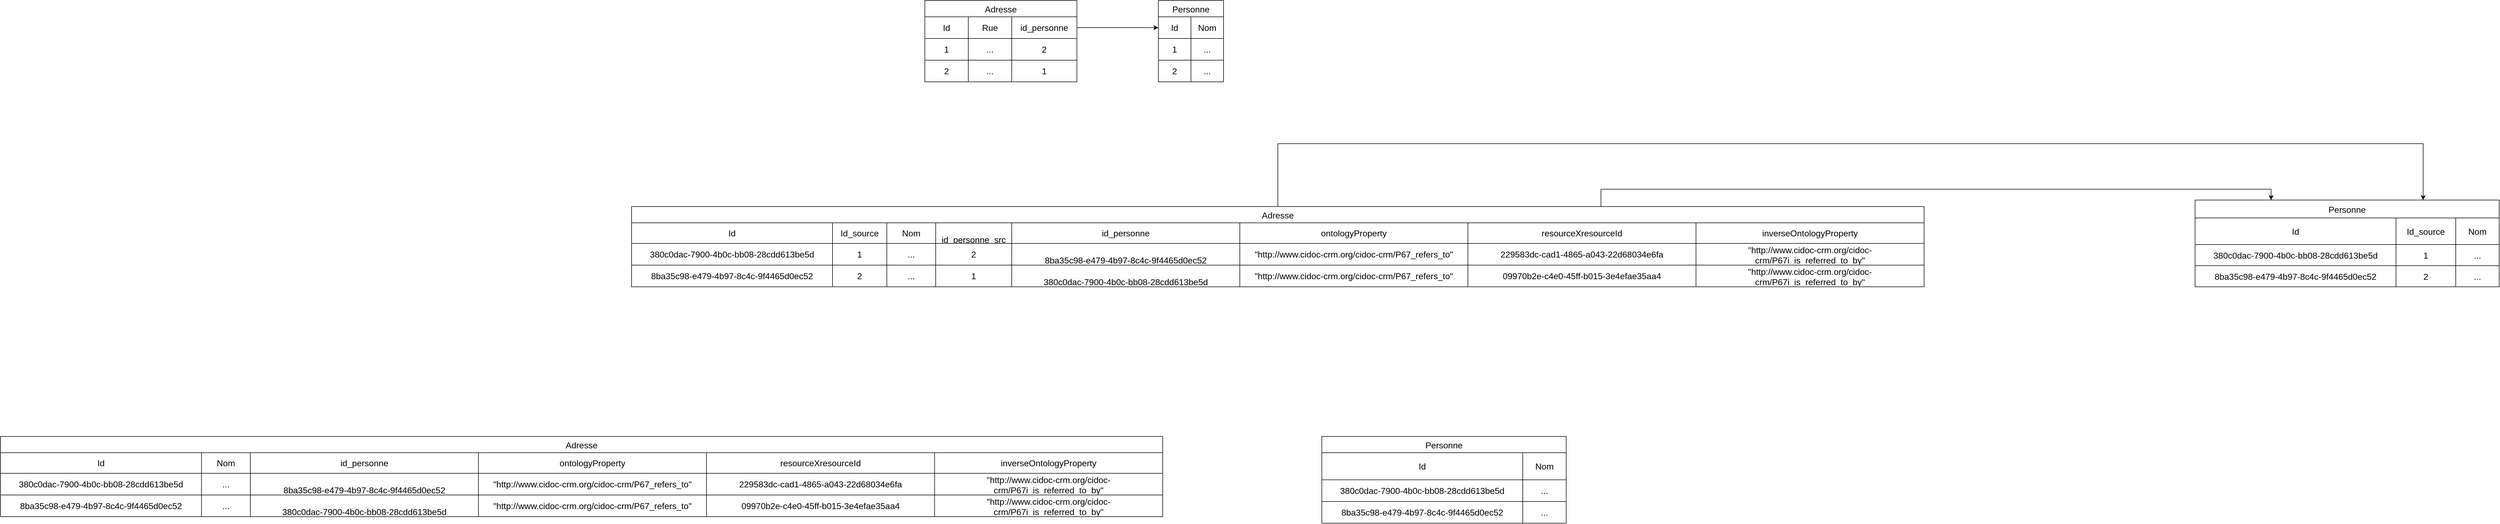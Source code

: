 <mxfile version="25.0.3">
  <diagram name="Page-1" id="IC2KCkqAi2Nd4JaMHpeQ">
    <mxGraphModel dx="4391" dy="1263" grid="0" gridSize="10" guides="1" tooltips="1" connect="1" arrows="1" fold="1" page="0" pageScale="1" pageWidth="827" pageHeight="1169" math="0" shadow="0">
      <root>
        <mxCell id="0" />
        <mxCell id="1" parent="0" />
        <mxCell id="qV6dKlDI1EXLV0EOjrcU-1" value="Personne" style="shape=table;startSize=30;container=1;collapsible=0;childLayout=tableLayout;strokeColor=default;fontSize=16;" vertex="1" parent="1">
          <mxGeometry x="470" y="290" width="120" height="150" as="geometry" />
        </mxCell>
        <mxCell id="qV6dKlDI1EXLV0EOjrcU-2" value="" style="shape=tableRow;horizontal=0;startSize=0;swimlaneHead=0;swimlaneBody=0;strokeColor=inherit;top=0;left=0;bottom=0;right=0;collapsible=0;dropTarget=0;fillColor=none;points=[[0,0.5],[1,0.5]];portConstraint=eastwest;fontSize=16;" vertex="1" parent="qV6dKlDI1EXLV0EOjrcU-1">
          <mxGeometry y="30" width="120" height="40" as="geometry" />
        </mxCell>
        <mxCell id="qV6dKlDI1EXLV0EOjrcU-3" value="Id" style="shape=partialRectangle;html=1;whiteSpace=wrap;connectable=0;strokeColor=inherit;overflow=hidden;fillColor=none;top=0;left=0;bottom=0;right=0;pointerEvents=1;fontSize=16;" vertex="1" parent="qV6dKlDI1EXLV0EOjrcU-2">
          <mxGeometry width="60" height="40" as="geometry">
            <mxRectangle width="60" height="40" as="alternateBounds" />
          </mxGeometry>
        </mxCell>
        <mxCell id="qV6dKlDI1EXLV0EOjrcU-5" value="Nom" style="shape=partialRectangle;html=1;whiteSpace=wrap;connectable=0;strokeColor=inherit;overflow=hidden;fillColor=none;top=0;left=0;bottom=0;right=0;pointerEvents=1;fontSize=16;" vertex="1" parent="qV6dKlDI1EXLV0EOjrcU-2">
          <mxGeometry x="60" width="60" height="40" as="geometry">
            <mxRectangle width="60" height="40" as="alternateBounds" />
          </mxGeometry>
        </mxCell>
        <mxCell id="qV6dKlDI1EXLV0EOjrcU-6" value="" style="shape=tableRow;horizontal=0;startSize=0;swimlaneHead=0;swimlaneBody=0;strokeColor=inherit;top=0;left=0;bottom=0;right=0;collapsible=0;dropTarget=0;fillColor=none;points=[[0,0.5],[1,0.5]];portConstraint=eastwest;fontSize=16;" vertex="1" parent="qV6dKlDI1EXLV0EOjrcU-1">
          <mxGeometry y="70" width="120" height="40" as="geometry" />
        </mxCell>
        <mxCell id="qV6dKlDI1EXLV0EOjrcU-7" value="1" style="shape=partialRectangle;html=1;whiteSpace=wrap;connectable=0;strokeColor=inherit;overflow=hidden;fillColor=none;top=0;left=0;bottom=0;right=0;pointerEvents=1;fontSize=16;" vertex="1" parent="qV6dKlDI1EXLV0EOjrcU-6">
          <mxGeometry width="60" height="40" as="geometry">
            <mxRectangle width="60" height="40" as="alternateBounds" />
          </mxGeometry>
        </mxCell>
        <mxCell id="qV6dKlDI1EXLV0EOjrcU-9" value="..." style="shape=partialRectangle;html=1;whiteSpace=wrap;connectable=0;strokeColor=inherit;overflow=hidden;fillColor=none;top=0;left=0;bottom=0;right=0;pointerEvents=1;fontSize=16;" vertex="1" parent="qV6dKlDI1EXLV0EOjrcU-6">
          <mxGeometry x="60" width="60" height="40" as="geometry">
            <mxRectangle width="60" height="40" as="alternateBounds" />
          </mxGeometry>
        </mxCell>
        <mxCell id="qV6dKlDI1EXLV0EOjrcU-10" value="" style="shape=tableRow;horizontal=0;startSize=0;swimlaneHead=0;swimlaneBody=0;strokeColor=inherit;top=0;left=0;bottom=0;right=0;collapsible=0;dropTarget=0;fillColor=none;points=[[0,0.5],[1,0.5]];portConstraint=eastwest;fontSize=16;" vertex="1" parent="qV6dKlDI1EXLV0EOjrcU-1">
          <mxGeometry y="110" width="120" height="40" as="geometry" />
        </mxCell>
        <mxCell id="qV6dKlDI1EXLV0EOjrcU-11" value="2" style="shape=partialRectangle;html=1;whiteSpace=wrap;connectable=0;strokeColor=inherit;overflow=hidden;fillColor=none;top=0;left=0;bottom=0;right=0;pointerEvents=1;fontSize=16;" vertex="1" parent="qV6dKlDI1EXLV0EOjrcU-10">
          <mxGeometry width="60" height="40" as="geometry">
            <mxRectangle width="60" height="40" as="alternateBounds" />
          </mxGeometry>
        </mxCell>
        <mxCell id="qV6dKlDI1EXLV0EOjrcU-13" value="..." style="shape=partialRectangle;html=1;whiteSpace=wrap;connectable=0;strokeColor=inherit;overflow=hidden;fillColor=none;top=0;left=0;bottom=0;right=0;pointerEvents=1;fontSize=16;" vertex="1" parent="qV6dKlDI1EXLV0EOjrcU-10">
          <mxGeometry x="60" width="60" height="40" as="geometry">
            <mxRectangle width="60" height="40" as="alternateBounds" />
          </mxGeometry>
        </mxCell>
        <mxCell id="qV6dKlDI1EXLV0EOjrcU-14" value="Adresse" style="shape=table;startSize=30;container=1;collapsible=0;childLayout=tableLayout;strokeColor=default;fontSize=16;" vertex="1" parent="1">
          <mxGeometry x="40" y="290" width="280" height="150" as="geometry" />
        </mxCell>
        <mxCell id="qV6dKlDI1EXLV0EOjrcU-15" value="" style="shape=tableRow;horizontal=0;startSize=0;swimlaneHead=0;swimlaneBody=0;strokeColor=inherit;top=0;left=0;bottom=0;right=0;collapsible=0;dropTarget=0;fillColor=none;points=[[0,0.5],[1,0.5]];portConstraint=eastwest;fontSize=16;" vertex="1" parent="qV6dKlDI1EXLV0EOjrcU-14">
          <mxGeometry y="30" width="280" height="40" as="geometry" />
        </mxCell>
        <mxCell id="qV6dKlDI1EXLV0EOjrcU-16" value="Id" style="shape=partialRectangle;html=1;whiteSpace=wrap;connectable=0;strokeColor=inherit;overflow=hidden;fillColor=none;top=0;left=0;bottom=0;right=0;pointerEvents=1;fontSize=16;" vertex="1" parent="qV6dKlDI1EXLV0EOjrcU-15">
          <mxGeometry width="80" height="40" as="geometry">
            <mxRectangle width="80" height="40" as="alternateBounds" />
          </mxGeometry>
        </mxCell>
        <mxCell id="qV6dKlDI1EXLV0EOjrcU-17" value="Rue" style="shape=partialRectangle;html=1;whiteSpace=wrap;connectable=0;strokeColor=inherit;overflow=hidden;fillColor=none;top=0;left=0;bottom=0;right=0;pointerEvents=1;fontSize=16;" vertex="1" parent="qV6dKlDI1EXLV0EOjrcU-15">
          <mxGeometry x="80" width="80" height="40" as="geometry">
            <mxRectangle width="80" height="40" as="alternateBounds" />
          </mxGeometry>
        </mxCell>
        <mxCell id="qV6dKlDI1EXLV0EOjrcU-18" value="id_personne" style="shape=partialRectangle;html=1;whiteSpace=wrap;connectable=0;strokeColor=inherit;overflow=hidden;fillColor=none;top=0;left=0;bottom=0;right=0;pointerEvents=1;fontSize=16;" vertex="1" parent="qV6dKlDI1EXLV0EOjrcU-15">
          <mxGeometry x="160" width="120" height="40" as="geometry">
            <mxRectangle width="120" height="40" as="alternateBounds" />
          </mxGeometry>
        </mxCell>
        <mxCell id="qV6dKlDI1EXLV0EOjrcU-19" value="" style="shape=tableRow;horizontal=0;startSize=0;swimlaneHead=0;swimlaneBody=0;strokeColor=inherit;top=0;left=0;bottom=0;right=0;collapsible=0;dropTarget=0;fillColor=none;points=[[0,0.5],[1,0.5]];portConstraint=eastwest;fontSize=16;" vertex="1" parent="qV6dKlDI1EXLV0EOjrcU-14">
          <mxGeometry y="70" width="280" height="40" as="geometry" />
        </mxCell>
        <mxCell id="qV6dKlDI1EXLV0EOjrcU-20" value="1" style="shape=partialRectangle;html=1;whiteSpace=wrap;connectable=0;strokeColor=inherit;overflow=hidden;fillColor=none;top=0;left=0;bottom=0;right=0;pointerEvents=1;fontSize=16;" vertex="1" parent="qV6dKlDI1EXLV0EOjrcU-19">
          <mxGeometry width="80" height="40" as="geometry">
            <mxRectangle width="80" height="40" as="alternateBounds" />
          </mxGeometry>
        </mxCell>
        <mxCell id="qV6dKlDI1EXLV0EOjrcU-21" value="..." style="shape=partialRectangle;html=1;whiteSpace=wrap;connectable=0;strokeColor=inherit;overflow=hidden;fillColor=none;top=0;left=0;bottom=0;right=0;pointerEvents=1;fontSize=16;" vertex="1" parent="qV6dKlDI1EXLV0EOjrcU-19">
          <mxGeometry x="80" width="80" height="40" as="geometry">
            <mxRectangle width="80" height="40" as="alternateBounds" />
          </mxGeometry>
        </mxCell>
        <mxCell id="qV6dKlDI1EXLV0EOjrcU-22" value="2" style="shape=partialRectangle;html=1;whiteSpace=wrap;connectable=0;strokeColor=inherit;overflow=hidden;fillColor=none;top=0;left=0;bottom=0;right=0;pointerEvents=1;fontSize=16;" vertex="1" parent="qV6dKlDI1EXLV0EOjrcU-19">
          <mxGeometry x="160" width="120" height="40" as="geometry">
            <mxRectangle width="120" height="40" as="alternateBounds" />
          </mxGeometry>
        </mxCell>
        <mxCell id="qV6dKlDI1EXLV0EOjrcU-23" value="" style="shape=tableRow;horizontal=0;startSize=0;swimlaneHead=0;swimlaneBody=0;strokeColor=inherit;top=0;left=0;bottom=0;right=0;collapsible=0;dropTarget=0;fillColor=none;points=[[0,0.5],[1,0.5]];portConstraint=eastwest;fontSize=16;" vertex="1" parent="qV6dKlDI1EXLV0EOjrcU-14">
          <mxGeometry y="110" width="280" height="40" as="geometry" />
        </mxCell>
        <mxCell id="qV6dKlDI1EXLV0EOjrcU-24" value="2" style="shape=partialRectangle;html=1;whiteSpace=wrap;connectable=0;strokeColor=inherit;overflow=hidden;fillColor=none;top=0;left=0;bottom=0;right=0;pointerEvents=1;fontSize=16;" vertex="1" parent="qV6dKlDI1EXLV0EOjrcU-23">
          <mxGeometry width="80" height="40" as="geometry">
            <mxRectangle width="80" height="40" as="alternateBounds" />
          </mxGeometry>
        </mxCell>
        <mxCell id="qV6dKlDI1EXLV0EOjrcU-25" value="..." style="shape=partialRectangle;html=1;whiteSpace=wrap;connectable=0;strokeColor=inherit;overflow=hidden;fillColor=none;top=0;left=0;bottom=0;right=0;pointerEvents=1;fontSize=16;" vertex="1" parent="qV6dKlDI1EXLV0EOjrcU-23">
          <mxGeometry x="80" width="80" height="40" as="geometry">
            <mxRectangle width="80" height="40" as="alternateBounds" />
          </mxGeometry>
        </mxCell>
        <mxCell id="qV6dKlDI1EXLV0EOjrcU-26" value="1" style="shape=partialRectangle;html=1;whiteSpace=wrap;connectable=0;strokeColor=inherit;overflow=hidden;fillColor=none;top=0;left=0;bottom=0;right=0;pointerEvents=1;fontSize=16;" vertex="1" parent="qV6dKlDI1EXLV0EOjrcU-23">
          <mxGeometry x="160" width="120" height="40" as="geometry">
            <mxRectangle width="120" height="40" as="alternateBounds" />
          </mxGeometry>
        </mxCell>
        <mxCell id="qV6dKlDI1EXLV0EOjrcU-27" style="edgeStyle=orthogonalEdgeStyle;rounded=0;orthogonalLoop=1;jettySize=auto;html=1;exitX=1;exitY=0.5;exitDx=0;exitDy=0;entryX=0;entryY=0.5;entryDx=0;entryDy=0;" edge="1" parent="1" source="qV6dKlDI1EXLV0EOjrcU-15" target="qV6dKlDI1EXLV0EOjrcU-2">
          <mxGeometry relative="1" as="geometry" />
        </mxCell>
        <mxCell id="qV6dKlDI1EXLV0EOjrcU-28" value="Personne" style="shape=table;startSize=33;container=1;collapsible=0;childLayout=tableLayout;strokeColor=default;fontSize=16;" vertex="1" parent="1">
          <mxGeometry x="2379" y="658" width="560" height="160" as="geometry" />
        </mxCell>
        <mxCell id="qV6dKlDI1EXLV0EOjrcU-29" value="" style="shape=tableRow;horizontal=0;startSize=0;swimlaneHead=0;swimlaneBody=0;strokeColor=inherit;top=0;left=0;bottom=0;right=0;collapsible=0;dropTarget=0;fillColor=none;points=[[0,0.5],[1,0.5]];portConstraint=eastwest;fontSize=16;" vertex="1" parent="qV6dKlDI1EXLV0EOjrcU-28">
          <mxGeometry y="33" width="560" height="49" as="geometry" />
        </mxCell>
        <mxCell id="qV6dKlDI1EXLV0EOjrcU-30" value="Id" style="shape=partialRectangle;html=1;whiteSpace=wrap;connectable=0;strokeColor=inherit;overflow=hidden;fillColor=none;top=0;left=0;bottom=0;right=0;pointerEvents=1;fontSize=16;" vertex="1" parent="qV6dKlDI1EXLV0EOjrcU-29">
          <mxGeometry width="370" height="49" as="geometry">
            <mxRectangle width="370" height="49" as="alternateBounds" />
          </mxGeometry>
        </mxCell>
        <mxCell id="qV6dKlDI1EXLV0EOjrcU-31" value="Id_source" style="shape=partialRectangle;html=1;whiteSpace=wrap;connectable=0;strokeColor=inherit;overflow=hidden;fillColor=none;top=0;left=0;bottom=0;right=0;pointerEvents=1;fontSize=16;" vertex="1" parent="qV6dKlDI1EXLV0EOjrcU-29">
          <mxGeometry x="370" width="110" height="49" as="geometry">
            <mxRectangle width="110" height="49" as="alternateBounds" />
          </mxGeometry>
        </mxCell>
        <mxCell id="qV6dKlDI1EXLV0EOjrcU-38" value="Nom" style="shape=partialRectangle;html=1;whiteSpace=wrap;connectable=0;strokeColor=inherit;overflow=hidden;fillColor=none;top=0;left=0;bottom=0;right=0;pointerEvents=1;fontSize=16;" vertex="1" parent="qV6dKlDI1EXLV0EOjrcU-29">
          <mxGeometry x="480" width="80" height="49" as="geometry">
            <mxRectangle width="80" height="49" as="alternateBounds" />
          </mxGeometry>
        </mxCell>
        <mxCell id="qV6dKlDI1EXLV0EOjrcU-32" value="" style="shape=tableRow;horizontal=0;startSize=0;swimlaneHead=0;swimlaneBody=0;strokeColor=inherit;top=0;left=0;bottom=0;right=0;collapsible=0;dropTarget=0;fillColor=none;points=[[0,0.5],[1,0.5]];portConstraint=eastwest;fontSize=16;" vertex="1" parent="qV6dKlDI1EXLV0EOjrcU-28">
          <mxGeometry y="82" width="560" height="39" as="geometry" />
        </mxCell>
        <mxCell id="qV6dKlDI1EXLV0EOjrcU-33" value="380c0dac-7900-4b0c-bb08-28cdd613be5d" style="shape=partialRectangle;html=1;whiteSpace=wrap;connectable=0;strokeColor=inherit;overflow=hidden;fillColor=none;top=0;left=0;bottom=0;right=0;pointerEvents=1;fontSize=16;" vertex="1" parent="qV6dKlDI1EXLV0EOjrcU-32">
          <mxGeometry width="370" height="39" as="geometry">
            <mxRectangle width="370" height="39" as="alternateBounds" />
          </mxGeometry>
        </mxCell>
        <mxCell id="qV6dKlDI1EXLV0EOjrcU-34" value="1" style="shape=partialRectangle;html=1;whiteSpace=wrap;connectable=0;strokeColor=inherit;overflow=hidden;fillColor=none;top=0;left=0;bottom=0;right=0;pointerEvents=1;fontSize=16;" vertex="1" parent="qV6dKlDI1EXLV0EOjrcU-32">
          <mxGeometry x="370" width="110" height="39" as="geometry">
            <mxRectangle width="110" height="39" as="alternateBounds" />
          </mxGeometry>
        </mxCell>
        <mxCell id="qV6dKlDI1EXLV0EOjrcU-39" value="..." style="shape=partialRectangle;html=1;whiteSpace=wrap;connectable=0;strokeColor=inherit;overflow=hidden;fillColor=none;top=0;left=0;bottom=0;right=0;pointerEvents=1;fontSize=16;" vertex="1" parent="qV6dKlDI1EXLV0EOjrcU-32">
          <mxGeometry x="480" width="80" height="39" as="geometry">
            <mxRectangle width="80" height="39" as="alternateBounds" />
          </mxGeometry>
        </mxCell>
        <mxCell id="qV6dKlDI1EXLV0EOjrcU-35" value="" style="shape=tableRow;horizontal=0;startSize=0;swimlaneHead=0;swimlaneBody=0;strokeColor=inherit;top=0;left=0;bottom=0;right=0;collapsible=0;dropTarget=0;fillColor=none;points=[[0,0.5],[1,0.5]];portConstraint=eastwest;fontSize=16;" vertex="1" parent="qV6dKlDI1EXLV0EOjrcU-28">
          <mxGeometry y="121" width="560" height="39" as="geometry" />
        </mxCell>
        <mxCell id="qV6dKlDI1EXLV0EOjrcU-36" value="8ba35c98-e479-4b97-8c4c-9f4465d0ec52" style="shape=partialRectangle;html=1;whiteSpace=wrap;connectable=0;strokeColor=inherit;overflow=hidden;fillColor=none;top=0;left=0;bottom=0;right=0;pointerEvents=1;fontSize=16;" vertex="1" parent="qV6dKlDI1EXLV0EOjrcU-35">
          <mxGeometry width="370" height="39" as="geometry">
            <mxRectangle width="370" height="39" as="alternateBounds" />
          </mxGeometry>
        </mxCell>
        <mxCell id="qV6dKlDI1EXLV0EOjrcU-37" value="2" style="shape=partialRectangle;html=1;whiteSpace=wrap;connectable=0;strokeColor=inherit;overflow=hidden;fillColor=none;top=0;left=0;bottom=0;right=0;pointerEvents=1;fontSize=16;" vertex="1" parent="qV6dKlDI1EXLV0EOjrcU-35">
          <mxGeometry x="370" width="110" height="39" as="geometry">
            <mxRectangle width="110" height="39" as="alternateBounds" />
          </mxGeometry>
        </mxCell>
        <mxCell id="qV6dKlDI1EXLV0EOjrcU-40" value="..." style="shape=partialRectangle;html=1;whiteSpace=wrap;connectable=0;strokeColor=inherit;overflow=hidden;fillColor=none;top=0;left=0;bottom=0;right=0;pointerEvents=1;fontSize=16;" vertex="1" parent="qV6dKlDI1EXLV0EOjrcU-35">
          <mxGeometry x="480" width="80" height="39" as="geometry">
            <mxRectangle width="80" height="39" as="alternateBounds" />
          </mxGeometry>
        </mxCell>
        <mxCell id="qV6dKlDI1EXLV0EOjrcU-97" style="edgeStyle=orthogonalEdgeStyle;rounded=0;orthogonalLoop=1;jettySize=auto;html=1;exitX=0.75;exitY=0;exitDx=0;exitDy=0;entryX=0.25;entryY=0;entryDx=0;entryDy=0;" edge="1" parent="1" source="qV6dKlDI1EXLV0EOjrcU-41" target="qV6dKlDI1EXLV0EOjrcU-28">
          <mxGeometry relative="1" as="geometry" />
        </mxCell>
        <mxCell id="qV6dKlDI1EXLV0EOjrcU-109" style="edgeStyle=orthogonalEdgeStyle;rounded=0;orthogonalLoop=1;jettySize=auto;html=1;exitX=0.5;exitY=0;exitDx=0;exitDy=0;entryX=0.75;entryY=0;entryDx=0;entryDy=0;" edge="1" parent="1" source="qV6dKlDI1EXLV0EOjrcU-41" target="qV6dKlDI1EXLV0EOjrcU-28">
          <mxGeometry relative="1" as="geometry">
            <Array as="points">
              <mxPoint x="690" y="554" />
              <mxPoint x="2799" y="554" />
            </Array>
          </mxGeometry>
        </mxCell>
        <mxCell id="qV6dKlDI1EXLV0EOjrcU-41" value="Adresse" style="shape=table;startSize=30;container=1;collapsible=0;childLayout=tableLayout;strokeColor=default;fontSize=16;" vertex="1" parent="1">
          <mxGeometry x="-500" y="670" width="2380" height="148.0" as="geometry" />
        </mxCell>
        <mxCell id="qV6dKlDI1EXLV0EOjrcU-42" value="" style="shape=tableRow;horizontal=0;startSize=0;swimlaneHead=0;swimlaneBody=0;strokeColor=inherit;top=0;left=0;bottom=0;right=0;collapsible=0;dropTarget=0;fillColor=none;points=[[0,0.5],[1,0.5]];portConstraint=eastwest;fontSize=16;" vertex="1" parent="qV6dKlDI1EXLV0EOjrcU-41">
          <mxGeometry y="30" width="2380" height="38" as="geometry" />
        </mxCell>
        <mxCell id="qV6dKlDI1EXLV0EOjrcU-43" value="Id" style="shape=partialRectangle;html=1;whiteSpace=wrap;connectable=0;strokeColor=inherit;overflow=hidden;fillColor=none;top=0;left=0;bottom=0;right=0;pointerEvents=1;fontSize=16;" vertex="1" parent="qV6dKlDI1EXLV0EOjrcU-42">
          <mxGeometry width="370" height="38" as="geometry">
            <mxRectangle width="370" height="38" as="alternateBounds" />
          </mxGeometry>
        </mxCell>
        <mxCell id="qV6dKlDI1EXLV0EOjrcU-44" value="Id_source" style="shape=partialRectangle;html=1;whiteSpace=wrap;connectable=0;strokeColor=inherit;overflow=hidden;fillColor=none;top=0;left=0;bottom=0;right=0;pointerEvents=1;fontSize=16;" vertex="1" parent="qV6dKlDI1EXLV0EOjrcU-42">
          <mxGeometry x="370" width="100" height="38" as="geometry">
            <mxRectangle width="100" height="38" as="alternateBounds" />
          </mxGeometry>
        </mxCell>
        <mxCell id="qV6dKlDI1EXLV0EOjrcU-45" value="Nom" style="shape=partialRectangle;html=1;whiteSpace=wrap;connectable=0;strokeColor=inherit;overflow=hidden;fillColor=none;top=0;left=0;bottom=0;right=0;pointerEvents=1;fontSize=16;" vertex="1" parent="qV6dKlDI1EXLV0EOjrcU-42">
          <mxGeometry x="470" width="90" height="38" as="geometry">
            <mxRectangle width="90" height="38" as="alternateBounds" />
          </mxGeometry>
        </mxCell>
        <mxCell id="qV6dKlDI1EXLV0EOjrcU-54" value="&lt;br&gt;&lt;span style=&quot;color: rgb(0, 0, 0); font-family: Helvetica; font-size: 16px; font-style: normal; font-variant-ligatures: normal; font-variant-caps: normal; font-weight: 400; letter-spacing: normal; orphans: 2; text-align: center; text-indent: 0px; text-transform: none; widows: 2; word-spacing: 0px; -webkit-text-stroke-width: 0px; white-space: normal; background-color: rgb(251, 251, 251); text-decoration-thickness: initial; text-decoration-style: initial; text-decoration-color: initial; display: inline !important; float: none;&quot;&gt;id_personne_src&lt;/span&gt;&lt;div&gt;&lt;br/&gt;&lt;/div&gt;" style="shape=partialRectangle;html=1;whiteSpace=wrap;connectable=0;strokeColor=inherit;overflow=hidden;fillColor=none;top=0;left=0;bottom=0;right=0;pointerEvents=1;fontSize=16;" vertex="1" parent="qV6dKlDI1EXLV0EOjrcU-42">
          <mxGeometry x="560" width="140" height="38" as="geometry">
            <mxRectangle width="140" height="38" as="alternateBounds" />
          </mxGeometry>
        </mxCell>
        <mxCell id="qV6dKlDI1EXLV0EOjrcU-57" value="id_personne" style="shape=partialRectangle;html=1;whiteSpace=wrap;connectable=0;strokeColor=inherit;overflow=hidden;fillColor=none;top=0;left=0;bottom=0;right=0;pointerEvents=1;fontSize=16;" vertex="1" parent="qV6dKlDI1EXLV0EOjrcU-42">
          <mxGeometry x="700" width="420" height="38" as="geometry">
            <mxRectangle width="420" height="38" as="alternateBounds" />
          </mxGeometry>
        </mxCell>
        <mxCell id="qV6dKlDI1EXLV0EOjrcU-100" value="ontologyProperty" style="shape=partialRectangle;html=1;whiteSpace=wrap;connectable=0;strokeColor=inherit;overflow=hidden;fillColor=none;top=0;left=0;bottom=0;right=0;pointerEvents=1;fontSize=16;" vertex="1" parent="qV6dKlDI1EXLV0EOjrcU-42">
          <mxGeometry x="1120" width="420" height="38" as="geometry">
            <mxRectangle width="420" height="38" as="alternateBounds" />
          </mxGeometry>
        </mxCell>
        <mxCell id="qV6dKlDI1EXLV0EOjrcU-103" value="resourceXresourceId" style="shape=partialRectangle;html=1;whiteSpace=wrap;connectable=0;strokeColor=inherit;overflow=hidden;fillColor=none;top=0;left=0;bottom=0;right=0;pointerEvents=1;fontSize=16;" vertex="1" parent="qV6dKlDI1EXLV0EOjrcU-42">
          <mxGeometry x="1540" width="420" height="38" as="geometry">
            <mxRectangle width="420" height="38" as="alternateBounds" />
          </mxGeometry>
        </mxCell>
        <mxCell id="qV6dKlDI1EXLV0EOjrcU-106" value="inverseOntologyProperty" style="shape=partialRectangle;html=1;whiteSpace=wrap;connectable=0;strokeColor=inherit;overflow=hidden;fillColor=none;top=0;left=0;bottom=0;right=0;pointerEvents=1;fontSize=16;" vertex="1" parent="qV6dKlDI1EXLV0EOjrcU-42">
          <mxGeometry x="1960" width="420" height="38" as="geometry">
            <mxRectangle width="420" height="38" as="alternateBounds" />
          </mxGeometry>
        </mxCell>
        <mxCell id="qV6dKlDI1EXLV0EOjrcU-46" value="" style="shape=tableRow;horizontal=0;startSize=0;swimlaneHead=0;swimlaneBody=0;strokeColor=inherit;top=0;left=0;bottom=0;right=0;collapsible=0;dropTarget=0;fillColor=none;points=[[0,0.5],[1,0.5]];portConstraint=eastwest;fontSize=16;" vertex="1" parent="qV6dKlDI1EXLV0EOjrcU-41">
          <mxGeometry y="68" width="2380" height="40" as="geometry" />
        </mxCell>
        <mxCell id="qV6dKlDI1EXLV0EOjrcU-47" value="380c0dac-7900-4b0c-bb08-28cdd613be5d" style="shape=partialRectangle;html=1;whiteSpace=wrap;connectable=0;strokeColor=inherit;overflow=hidden;fillColor=none;top=0;left=0;bottom=0;right=0;pointerEvents=1;fontSize=16;" vertex="1" parent="qV6dKlDI1EXLV0EOjrcU-46">
          <mxGeometry width="370" height="40" as="geometry">
            <mxRectangle width="370" height="40" as="alternateBounds" />
          </mxGeometry>
        </mxCell>
        <mxCell id="qV6dKlDI1EXLV0EOjrcU-48" value="1" style="shape=partialRectangle;html=1;whiteSpace=wrap;connectable=0;strokeColor=inherit;overflow=hidden;fillColor=none;top=0;left=0;bottom=0;right=0;pointerEvents=1;fontSize=16;" vertex="1" parent="qV6dKlDI1EXLV0EOjrcU-46">
          <mxGeometry x="370" width="100" height="40" as="geometry">
            <mxRectangle width="100" height="40" as="alternateBounds" />
          </mxGeometry>
        </mxCell>
        <mxCell id="qV6dKlDI1EXLV0EOjrcU-49" value="..." style="shape=partialRectangle;html=1;whiteSpace=wrap;connectable=0;strokeColor=inherit;overflow=hidden;fillColor=none;top=0;left=0;bottom=0;right=0;pointerEvents=1;fontSize=16;" vertex="1" parent="qV6dKlDI1EXLV0EOjrcU-46">
          <mxGeometry x="470" width="90" height="40" as="geometry">
            <mxRectangle width="90" height="40" as="alternateBounds" />
          </mxGeometry>
        </mxCell>
        <mxCell id="qV6dKlDI1EXLV0EOjrcU-55" value="2" style="shape=partialRectangle;html=1;whiteSpace=wrap;connectable=0;strokeColor=inherit;overflow=hidden;fillColor=none;top=0;left=0;bottom=0;right=0;pointerEvents=1;fontSize=16;" vertex="1" parent="qV6dKlDI1EXLV0EOjrcU-46">
          <mxGeometry x="560" width="140" height="40" as="geometry">
            <mxRectangle width="140" height="40" as="alternateBounds" />
          </mxGeometry>
        </mxCell>
        <mxCell id="qV6dKlDI1EXLV0EOjrcU-58" value="&#xa;&lt;span style=&quot;color: rgb(0, 0, 0); font-family: Helvetica; font-size: 16px; font-style: normal; font-variant-ligatures: normal; font-variant-caps: normal; font-weight: 400; letter-spacing: normal; orphans: 2; text-align: center; text-indent: 0px; text-transform: none; widows: 2; word-spacing: 0px; -webkit-text-stroke-width: 0px; white-space: normal; background-color: rgb(251, 251, 251); text-decoration-thickness: initial; text-decoration-style: initial; text-decoration-color: initial; display: inline !important; float: none;&quot;&gt;8ba35c98-e479-4b97-8c4c-9f4465d0ec52&lt;/span&gt;&#xa;&#xa;" style="shape=partialRectangle;html=1;whiteSpace=wrap;connectable=0;strokeColor=inherit;overflow=hidden;fillColor=none;top=0;left=0;bottom=0;right=0;pointerEvents=1;fontSize=16;" vertex="1" parent="qV6dKlDI1EXLV0EOjrcU-46">
          <mxGeometry x="700" width="420" height="40" as="geometry">
            <mxRectangle width="420" height="40" as="alternateBounds" />
          </mxGeometry>
        </mxCell>
        <mxCell id="qV6dKlDI1EXLV0EOjrcU-101" value="&quot;http://www.cidoc-crm.org/cidoc-crm/P67_refers_to&quot;" style="shape=partialRectangle;html=1;whiteSpace=wrap;connectable=0;strokeColor=inherit;overflow=hidden;fillColor=none;top=0;left=0;bottom=0;right=0;pointerEvents=1;fontSize=16;" vertex="1" parent="qV6dKlDI1EXLV0EOjrcU-46">
          <mxGeometry x="1120" width="420" height="40" as="geometry">
            <mxRectangle width="420" height="40" as="alternateBounds" />
          </mxGeometry>
        </mxCell>
        <mxCell id="qV6dKlDI1EXLV0EOjrcU-104" value="229583dc-cad1-4865-a043-22d68034e6fa" style="shape=partialRectangle;html=1;whiteSpace=wrap;connectable=0;strokeColor=inherit;overflow=hidden;fillColor=none;top=0;left=0;bottom=0;right=0;pointerEvents=1;fontSize=16;" vertex="1" parent="qV6dKlDI1EXLV0EOjrcU-46">
          <mxGeometry x="1540" width="420" height="40" as="geometry">
            <mxRectangle width="420" height="40" as="alternateBounds" />
          </mxGeometry>
        </mxCell>
        <mxCell id="qV6dKlDI1EXLV0EOjrcU-107" value="&quot;http://www.cidoc-crm.org/cidoc-crm/P67i_is_referred_to_by&quot;" style="shape=partialRectangle;html=1;whiteSpace=wrap;connectable=0;strokeColor=inherit;overflow=hidden;fillColor=none;top=0;left=0;bottom=0;right=0;pointerEvents=1;fontSize=16;" vertex="1" parent="qV6dKlDI1EXLV0EOjrcU-46">
          <mxGeometry x="1960" width="420" height="40" as="geometry">
            <mxRectangle width="420" height="40" as="alternateBounds" />
          </mxGeometry>
        </mxCell>
        <mxCell id="qV6dKlDI1EXLV0EOjrcU-50" value="" style="shape=tableRow;horizontal=0;startSize=0;swimlaneHead=0;swimlaneBody=0;strokeColor=inherit;top=0;left=0;bottom=0;right=0;collapsible=0;dropTarget=0;fillColor=none;points=[[0,0.5],[1,0.5]];portConstraint=eastwest;fontSize=16;" vertex="1" parent="qV6dKlDI1EXLV0EOjrcU-41">
          <mxGeometry y="108" width="2380" height="40" as="geometry" />
        </mxCell>
        <mxCell id="qV6dKlDI1EXLV0EOjrcU-51" value="8ba35c98-e479-4b97-8c4c-9f4465d0ec52" style="shape=partialRectangle;html=1;whiteSpace=wrap;connectable=0;strokeColor=inherit;overflow=hidden;fillColor=none;top=0;left=0;bottom=0;right=0;pointerEvents=1;fontSize=16;" vertex="1" parent="qV6dKlDI1EXLV0EOjrcU-50">
          <mxGeometry width="370" height="40" as="geometry">
            <mxRectangle width="370" height="40" as="alternateBounds" />
          </mxGeometry>
        </mxCell>
        <mxCell id="qV6dKlDI1EXLV0EOjrcU-52" value="2" style="shape=partialRectangle;html=1;whiteSpace=wrap;connectable=0;strokeColor=inherit;overflow=hidden;fillColor=none;top=0;left=0;bottom=0;right=0;pointerEvents=1;fontSize=16;" vertex="1" parent="qV6dKlDI1EXLV0EOjrcU-50">
          <mxGeometry x="370" width="100" height="40" as="geometry">
            <mxRectangle width="100" height="40" as="alternateBounds" />
          </mxGeometry>
        </mxCell>
        <mxCell id="qV6dKlDI1EXLV0EOjrcU-53" value="..." style="shape=partialRectangle;html=1;whiteSpace=wrap;connectable=0;strokeColor=inherit;overflow=hidden;fillColor=none;top=0;left=0;bottom=0;right=0;pointerEvents=1;fontSize=16;" vertex="1" parent="qV6dKlDI1EXLV0EOjrcU-50">
          <mxGeometry x="470" width="90" height="40" as="geometry">
            <mxRectangle width="90" height="40" as="alternateBounds" />
          </mxGeometry>
        </mxCell>
        <mxCell id="qV6dKlDI1EXLV0EOjrcU-56" value="1" style="shape=partialRectangle;html=1;whiteSpace=wrap;connectable=0;strokeColor=inherit;overflow=hidden;fillColor=none;top=0;left=0;bottom=0;right=0;pointerEvents=1;fontSize=16;" vertex="1" parent="qV6dKlDI1EXLV0EOjrcU-50">
          <mxGeometry x="560" width="140" height="40" as="geometry">
            <mxRectangle width="140" height="40" as="alternateBounds" />
          </mxGeometry>
        </mxCell>
        <mxCell id="qV6dKlDI1EXLV0EOjrcU-59" value="&#xa;&lt;span style=&quot;color: rgb(0, 0, 0); font-family: Helvetica; font-size: 16px; font-style: normal; font-variant-ligatures: normal; font-variant-caps: normal; font-weight: 400; letter-spacing: normal; orphans: 2; text-align: center; text-indent: 0px; text-transform: none; widows: 2; word-spacing: 0px; -webkit-text-stroke-width: 0px; white-space: normal; background-color: rgb(251, 251, 251); text-decoration-thickness: initial; text-decoration-style: initial; text-decoration-color: initial; display: inline !important; float: none;&quot;&gt;380c0dac-7900-4b0c-bb08-28cdd613be5d&lt;/span&gt;&#xa;&#xa;" style="shape=partialRectangle;html=1;whiteSpace=wrap;connectable=0;strokeColor=inherit;overflow=hidden;fillColor=none;top=0;left=0;bottom=0;right=0;pointerEvents=1;fontSize=16;" vertex="1" parent="qV6dKlDI1EXLV0EOjrcU-50">
          <mxGeometry x="700" width="420" height="40" as="geometry">
            <mxRectangle width="420" height="40" as="alternateBounds" />
          </mxGeometry>
        </mxCell>
        <mxCell id="qV6dKlDI1EXLV0EOjrcU-102" value="&quot;http://www.cidoc-crm.org/cidoc-crm/P67_refers_to&quot;" style="shape=partialRectangle;html=1;whiteSpace=wrap;connectable=0;strokeColor=inherit;overflow=hidden;fillColor=none;top=0;left=0;bottom=0;right=0;pointerEvents=1;fontSize=16;" vertex="1" parent="qV6dKlDI1EXLV0EOjrcU-50">
          <mxGeometry x="1120" width="420" height="40" as="geometry">
            <mxRectangle width="420" height="40" as="alternateBounds" />
          </mxGeometry>
        </mxCell>
        <mxCell id="qV6dKlDI1EXLV0EOjrcU-105" value="09970b2e-c4e0-45ff-b015-3e4efae35aa4" style="shape=partialRectangle;html=1;whiteSpace=wrap;connectable=0;strokeColor=inherit;overflow=hidden;fillColor=none;top=0;left=0;bottom=0;right=0;pointerEvents=1;fontSize=16;" vertex="1" parent="qV6dKlDI1EXLV0EOjrcU-50">
          <mxGeometry x="1540" width="420" height="40" as="geometry">
            <mxRectangle width="420" height="40" as="alternateBounds" />
          </mxGeometry>
        </mxCell>
        <UserObject label="&quot;http://www.cidoc-crm.org/cidoc-crm/P67i_is_referred_to_by&quot;" link="&quot;http://www.cidoc-crm.org/cidoc-crm/P67i_is_referred_to_by&quot;" id="qV6dKlDI1EXLV0EOjrcU-108">
          <mxCell style="shape=partialRectangle;html=1;whiteSpace=wrap;connectable=0;strokeColor=inherit;overflow=hidden;fillColor=none;top=0;left=0;bottom=0;right=0;pointerEvents=1;fontSize=16;" vertex="1" parent="qV6dKlDI1EXLV0EOjrcU-50">
            <mxGeometry x="1960" width="420" height="40" as="geometry">
              <mxRectangle width="420" height="40" as="alternateBounds" />
            </mxGeometry>
          </mxCell>
        </UserObject>
        <mxCell id="qV6dKlDI1EXLV0EOjrcU-63" value="Personne" style="shape=table;startSize=30;container=1;collapsible=0;childLayout=tableLayout;strokeColor=default;fontSize=16;" vertex="1" parent="1">
          <mxGeometry x="771" y="1094" width="450" height="160" as="geometry" />
        </mxCell>
        <mxCell id="qV6dKlDI1EXLV0EOjrcU-64" value="" style="shape=tableRow;horizontal=0;startSize=0;swimlaneHead=0;swimlaneBody=0;strokeColor=inherit;top=0;left=0;bottom=0;right=0;collapsible=0;dropTarget=0;fillColor=none;points=[[0,0.5],[1,0.5]];portConstraint=eastwest;fontSize=16;" vertex="1" parent="qV6dKlDI1EXLV0EOjrcU-63">
          <mxGeometry y="30" width="450" height="50" as="geometry" />
        </mxCell>
        <mxCell id="qV6dKlDI1EXLV0EOjrcU-65" value="Id" style="shape=partialRectangle;html=1;whiteSpace=wrap;connectable=0;strokeColor=inherit;overflow=hidden;fillColor=none;top=0;left=0;bottom=0;right=0;pointerEvents=1;fontSize=16;" vertex="1" parent="qV6dKlDI1EXLV0EOjrcU-64">
          <mxGeometry width="370" height="50" as="geometry">
            <mxRectangle width="370" height="50" as="alternateBounds" />
          </mxGeometry>
        </mxCell>
        <mxCell id="qV6dKlDI1EXLV0EOjrcU-67" value="Nom" style="shape=partialRectangle;html=1;whiteSpace=wrap;connectable=0;strokeColor=inherit;overflow=hidden;fillColor=none;top=0;left=0;bottom=0;right=0;pointerEvents=1;fontSize=16;" vertex="1" parent="qV6dKlDI1EXLV0EOjrcU-64">
          <mxGeometry x="370" width="80" height="50" as="geometry">
            <mxRectangle width="80" height="50" as="alternateBounds" />
          </mxGeometry>
        </mxCell>
        <mxCell id="qV6dKlDI1EXLV0EOjrcU-68" value="" style="shape=tableRow;horizontal=0;startSize=0;swimlaneHead=0;swimlaneBody=0;strokeColor=inherit;top=0;left=0;bottom=0;right=0;collapsible=0;dropTarget=0;fillColor=none;points=[[0,0.5],[1,0.5]];portConstraint=eastwest;fontSize=16;" vertex="1" parent="qV6dKlDI1EXLV0EOjrcU-63">
          <mxGeometry y="80" width="450" height="40" as="geometry" />
        </mxCell>
        <mxCell id="qV6dKlDI1EXLV0EOjrcU-69" value="380c0dac-7900-4b0c-bb08-28cdd613be5d" style="shape=partialRectangle;html=1;whiteSpace=wrap;connectable=0;strokeColor=inherit;overflow=hidden;fillColor=none;top=0;left=0;bottom=0;right=0;pointerEvents=1;fontSize=16;" vertex="1" parent="qV6dKlDI1EXLV0EOjrcU-68">
          <mxGeometry width="370" height="40" as="geometry">
            <mxRectangle width="370" height="40" as="alternateBounds" />
          </mxGeometry>
        </mxCell>
        <mxCell id="qV6dKlDI1EXLV0EOjrcU-71" value="..." style="shape=partialRectangle;html=1;whiteSpace=wrap;connectable=0;strokeColor=inherit;overflow=hidden;fillColor=none;top=0;left=0;bottom=0;right=0;pointerEvents=1;fontSize=16;" vertex="1" parent="qV6dKlDI1EXLV0EOjrcU-68">
          <mxGeometry x="370" width="80" height="40" as="geometry">
            <mxRectangle width="80" height="40" as="alternateBounds" />
          </mxGeometry>
        </mxCell>
        <mxCell id="qV6dKlDI1EXLV0EOjrcU-72" value="" style="shape=tableRow;horizontal=0;startSize=0;swimlaneHead=0;swimlaneBody=0;strokeColor=inherit;top=0;left=0;bottom=0;right=0;collapsible=0;dropTarget=0;fillColor=none;points=[[0,0.5],[1,0.5]];portConstraint=eastwest;fontSize=16;" vertex="1" parent="qV6dKlDI1EXLV0EOjrcU-63">
          <mxGeometry y="120" width="450" height="40" as="geometry" />
        </mxCell>
        <mxCell id="qV6dKlDI1EXLV0EOjrcU-73" value="8ba35c98-e479-4b97-8c4c-9f4465d0ec52" style="shape=partialRectangle;html=1;whiteSpace=wrap;connectable=0;strokeColor=inherit;overflow=hidden;fillColor=none;top=0;left=0;bottom=0;right=0;pointerEvents=1;fontSize=16;" vertex="1" parent="qV6dKlDI1EXLV0EOjrcU-72">
          <mxGeometry width="370" height="40" as="geometry">
            <mxRectangle width="370" height="40" as="alternateBounds" />
          </mxGeometry>
        </mxCell>
        <mxCell id="qV6dKlDI1EXLV0EOjrcU-75" value="..." style="shape=partialRectangle;html=1;whiteSpace=wrap;connectable=0;strokeColor=inherit;overflow=hidden;fillColor=none;top=0;left=0;bottom=0;right=0;pointerEvents=1;fontSize=16;" vertex="1" parent="qV6dKlDI1EXLV0EOjrcU-72">
          <mxGeometry x="370" width="80" height="40" as="geometry">
            <mxRectangle width="80" height="40" as="alternateBounds" />
          </mxGeometry>
        </mxCell>
        <mxCell id="qV6dKlDI1EXLV0EOjrcU-110" value="Adresse" style="shape=table;startSize=30;container=1;collapsible=0;childLayout=tableLayout;strokeColor=default;fontSize=16;" vertex="1" parent="1">
          <mxGeometry x="-1662" y="1094" width="2140" height="148.0" as="geometry" />
        </mxCell>
        <mxCell id="qV6dKlDI1EXLV0EOjrcU-111" value="" style="shape=tableRow;horizontal=0;startSize=0;swimlaneHead=0;swimlaneBody=0;strokeColor=inherit;top=0;left=0;bottom=0;right=0;collapsible=0;dropTarget=0;fillColor=none;points=[[0,0.5],[1,0.5]];portConstraint=eastwest;fontSize=16;" vertex="1" parent="qV6dKlDI1EXLV0EOjrcU-110">
          <mxGeometry y="30" width="2140" height="38" as="geometry" />
        </mxCell>
        <mxCell id="qV6dKlDI1EXLV0EOjrcU-112" value="Id" style="shape=partialRectangle;html=1;whiteSpace=wrap;connectable=0;strokeColor=inherit;overflow=hidden;fillColor=none;top=0;left=0;bottom=0;right=0;pointerEvents=1;fontSize=16;" vertex="1" parent="qV6dKlDI1EXLV0EOjrcU-111">
          <mxGeometry width="370" height="38" as="geometry">
            <mxRectangle width="370" height="38" as="alternateBounds" />
          </mxGeometry>
        </mxCell>
        <mxCell id="qV6dKlDI1EXLV0EOjrcU-114" value="Nom" style="shape=partialRectangle;html=1;whiteSpace=wrap;connectable=0;strokeColor=inherit;overflow=hidden;fillColor=none;top=0;left=0;bottom=0;right=0;pointerEvents=1;fontSize=16;" vertex="1" parent="qV6dKlDI1EXLV0EOjrcU-111">
          <mxGeometry x="370" width="90" height="38" as="geometry">
            <mxRectangle width="90" height="38" as="alternateBounds" />
          </mxGeometry>
        </mxCell>
        <mxCell id="qV6dKlDI1EXLV0EOjrcU-116" value="id_personne" style="shape=partialRectangle;html=1;whiteSpace=wrap;connectable=0;strokeColor=inherit;overflow=hidden;fillColor=none;top=0;left=0;bottom=0;right=0;pointerEvents=1;fontSize=16;" vertex="1" parent="qV6dKlDI1EXLV0EOjrcU-111">
          <mxGeometry x="460" width="420" height="38" as="geometry">
            <mxRectangle width="420" height="38" as="alternateBounds" />
          </mxGeometry>
        </mxCell>
        <mxCell id="qV6dKlDI1EXLV0EOjrcU-117" value="ontologyProperty" style="shape=partialRectangle;html=1;whiteSpace=wrap;connectable=0;strokeColor=inherit;overflow=hidden;fillColor=none;top=0;left=0;bottom=0;right=0;pointerEvents=1;fontSize=16;" vertex="1" parent="qV6dKlDI1EXLV0EOjrcU-111">
          <mxGeometry x="880" width="420" height="38" as="geometry">
            <mxRectangle width="420" height="38" as="alternateBounds" />
          </mxGeometry>
        </mxCell>
        <mxCell id="qV6dKlDI1EXLV0EOjrcU-118" value="resourceXresourceId" style="shape=partialRectangle;html=1;whiteSpace=wrap;connectable=0;strokeColor=inherit;overflow=hidden;fillColor=none;top=0;left=0;bottom=0;right=0;pointerEvents=1;fontSize=16;" vertex="1" parent="qV6dKlDI1EXLV0EOjrcU-111">
          <mxGeometry x="1300" width="420" height="38" as="geometry">
            <mxRectangle width="420" height="38" as="alternateBounds" />
          </mxGeometry>
        </mxCell>
        <mxCell id="qV6dKlDI1EXLV0EOjrcU-119" value="inverseOntologyProperty" style="shape=partialRectangle;html=1;whiteSpace=wrap;connectable=0;strokeColor=inherit;overflow=hidden;fillColor=none;top=0;left=0;bottom=0;right=0;pointerEvents=1;fontSize=16;" vertex="1" parent="qV6dKlDI1EXLV0EOjrcU-111">
          <mxGeometry x="1720" width="420" height="38" as="geometry">
            <mxRectangle width="420" height="38" as="alternateBounds" />
          </mxGeometry>
        </mxCell>
        <mxCell id="qV6dKlDI1EXLV0EOjrcU-120" value="" style="shape=tableRow;horizontal=0;startSize=0;swimlaneHead=0;swimlaneBody=0;strokeColor=inherit;top=0;left=0;bottom=0;right=0;collapsible=0;dropTarget=0;fillColor=none;points=[[0,0.5],[1,0.5]];portConstraint=eastwest;fontSize=16;" vertex="1" parent="qV6dKlDI1EXLV0EOjrcU-110">
          <mxGeometry y="68" width="2140" height="40" as="geometry" />
        </mxCell>
        <mxCell id="qV6dKlDI1EXLV0EOjrcU-121" value="380c0dac-7900-4b0c-bb08-28cdd613be5d" style="shape=partialRectangle;html=1;whiteSpace=wrap;connectable=0;strokeColor=inherit;overflow=hidden;fillColor=none;top=0;left=0;bottom=0;right=0;pointerEvents=1;fontSize=16;" vertex="1" parent="qV6dKlDI1EXLV0EOjrcU-120">
          <mxGeometry width="370" height="40" as="geometry">
            <mxRectangle width="370" height="40" as="alternateBounds" />
          </mxGeometry>
        </mxCell>
        <mxCell id="qV6dKlDI1EXLV0EOjrcU-123" value="..." style="shape=partialRectangle;html=1;whiteSpace=wrap;connectable=0;strokeColor=inherit;overflow=hidden;fillColor=none;top=0;left=0;bottom=0;right=0;pointerEvents=1;fontSize=16;" vertex="1" parent="qV6dKlDI1EXLV0EOjrcU-120">
          <mxGeometry x="370" width="90" height="40" as="geometry">
            <mxRectangle width="90" height="40" as="alternateBounds" />
          </mxGeometry>
        </mxCell>
        <mxCell id="qV6dKlDI1EXLV0EOjrcU-125" value="&#xa;&lt;span style=&quot;color: rgb(0, 0, 0); font-family: Helvetica; font-size: 16px; font-style: normal; font-variant-ligatures: normal; font-variant-caps: normal; font-weight: 400; letter-spacing: normal; orphans: 2; text-align: center; text-indent: 0px; text-transform: none; widows: 2; word-spacing: 0px; -webkit-text-stroke-width: 0px; white-space: normal; background-color: rgb(251, 251, 251); text-decoration-thickness: initial; text-decoration-style: initial; text-decoration-color: initial; display: inline !important; float: none;&quot;&gt;8ba35c98-e479-4b97-8c4c-9f4465d0ec52&lt;/span&gt;&#xa;&#xa;" style="shape=partialRectangle;html=1;whiteSpace=wrap;connectable=0;strokeColor=inherit;overflow=hidden;fillColor=none;top=0;left=0;bottom=0;right=0;pointerEvents=1;fontSize=16;" vertex="1" parent="qV6dKlDI1EXLV0EOjrcU-120">
          <mxGeometry x="460" width="420" height="40" as="geometry">
            <mxRectangle width="420" height="40" as="alternateBounds" />
          </mxGeometry>
        </mxCell>
        <mxCell id="qV6dKlDI1EXLV0EOjrcU-126" value="&quot;http://www.cidoc-crm.org/cidoc-crm/P67_refers_to&quot;" style="shape=partialRectangle;html=1;whiteSpace=wrap;connectable=0;strokeColor=inherit;overflow=hidden;fillColor=none;top=0;left=0;bottom=0;right=0;pointerEvents=1;fontSize=16;" vertex="1" parent="qV6dKlDI1EXLV0EOjrcU-120">
          <mxGeometry x="880" width="420" height="40" as="geometry">
            <mxRectangle width="420" height="40" as="alternateBounds" />
          </mxGeometry>
        </mxCell>
        <mxCell id="qV6dKlDI1EXLV0EOjrcU-127" value="229583dc-cad1-4865-a043-22d68034e6fa" style="shape=partialRectangle;html=1;whiteSpace=wrap;connectable=0;strokeColor=inherit;overflow=hidden;fillColor=none;top=0;left=0;bottom=0;right=0;pointerEvents=1;fontSize=16;" vertex="1" parent="qV6dKlDI1EXLV0EOjrcU-120">
          <mxGeometry x="1300" width="420" height="40" as="geometry">
            <mxRectangle width="420" height="40" as="alternateBounds" />
          </mxGeometry>
        </mxCell>
        <mxCell id="qV6dKlDI1EXLV0EOjrcU-128" value="&quot;http://www.cidoc-crm.org/cidoc-crm/P67i_is_referred_to_by&quot;" style="shape=partialRectangle;html=1;whiteSpace=wrap;connectable=0;strokeColor=inherit;overflow=hidden;fillColor=none;top=0;left=0;bottom=0;right=0;pointerEvents=1;fontSize=16;" vertex="1" parent="qV6dKlDI1EXLV0EOjrcU-120">
          <mxGeometry x="1720" width="420" height="40" as="geometry">
            <mxRectangle width="420" height="40" as="alternateBounds" />
          </mxGeometry>
        </mxCell>
        <mxCell id="qV6dKlDI1EXLV0EOjrcU-129" value="" style="shape=tableRow;horizontal=0;startSize=0;swimlaneHead=0;swimlaneBody=0;strokeColor=inherit;top=0;left=0;bottom=0;right=0;collapsible=0;dropTarget=0;fillColor=none;points=[[0,0.5],[1,0.5]];portConstraint=eastwest;fontSize=16;" vertex="1" parent="qV6dKlDI1EXLV0EOjrcU-110">
          <mxGeometry y="108" width="2140" height="40" as="geometry" />
        </mxCell>
        <mxCell id="qV6dKlDI1EXLV0EOjrcU-130" value="8ba35c98-e479-4b97-8c4c-9f4465d0ec52" style="shape=partialRectangle;html=1;whiteSpace=wrap;connectable=0;strokeColor=inherit;overflow=hidden;fillColor=none;top=0;left=0;bottom=0;right=0;pointerEvents=1;fontSize=16;" vertex="1" parent="qV6dKlDI1EXLV0EOjrcU-129">
          <mxGeometry width="370" height="40" as="geometry">
            <mxRectangle width="370" height="40" as="alternateBounds" />
          </mxGeometry>
        </mxCell>
        <mxCell id="qV6dKlDI1EXLV0EOjrcU-132" value="..." style="shape=partialRectangle;html=1;whiteSpace=wrap;connectable=0;strokeColor=inherit;overflow=hidden;fillColor=none;top=0;left=0;bottom=0;right=0;pointerEvents=1;fontSize=16;" vertex="1" parent="qV6dKlDI1EXLV0EOjrcU-129">
          <mxGeometry x="370" width="90" height="40" as="geometry">
            <mxRectangle width="90" height="40" as="alternateBounds" />
          </mxGeometry>
        </mxCell>
        <mxCell id="qV6dKlDI1EXLV0EOjrcU-134" value="&#xa;&lt;span style=&quot;color: rgb(0, 0, 0); font-family: Helvetica; font-size: 16px; font-style: normal; font-variant-ligatures: normal; font-variant-caps: normal; font-weight: 400; letter-spacing: normal; orphans: 2; text-align: center; text-indent: 0px; text-transform: none; widows: 2; word-spacing: 0px; -webkit-text-stroke-width: 0px; white-space: normal; background-color: rgb(251, 251, 251); text-decoration-thickness: initial; text-decoration-style: initial; text-decoration-color: initial; display: inline !important; float: none;&quot;&gt;380c0dac-7900-4b0c-bb08-28cdd613be5d&lt;/span&gt;&#xa;&#xa;" style="shape=partialRectangle;html=1;whiteSpace=wrap;connectable=0;strokeColor=inherit;overflow=hidden;fillColor=none;top=0;left=0;bottom=0;right=0;pointerEvents=1;fontSize=16;" vertex="1" parent="qV6dKlDI1EXLV0EOjrcU-129">
          <mxGeometry x="460" width="420" height="40" as="geometry">
            <mxRectangle width="420" height="40" as="alternateBounds" />
          </mxGeometry>
        </mxCell>
        <mxCell id="qV6dKlDI1EXLV0EOjrcU-135" value="&quot;http://www.cidoc-crm.org/cidoc-crm/P67_refers_to&quot;" style="shape=partialRectangle;html=1;whiteSpace=wrap;connectable=0;strokeColor=inherit;overflow=hidden;fillColor=none;top=0;left=0;bottom=0;right=0;pointerEvents=1;fontSize=16;" vertex="1" parent="qV6dKlDI1EXLV0EOjrcU-129">
          <mxGeometry x="880" width="420" height="40" as="geometry">
            <mxRectangle width="420" height="40" as="alternateBounds" />
          </mxGeometry>
        </mxCell>
        <mxCell id="qV6dKlDI1EXLV0EOjrcU-136" value="09970b2e-c4e0-45ff-b015-3e4efae35aa4" style="shape=partialRectangle;html=1;whiteSpace=wrap;connectable=0;strokeColor=inherit;overflow=hidden;fillColor=none;top=0;left=0;bottom=0;right=0;pointerEvents=1;fontSize=16;" vertex="1" parent="qV6dKlDI1EXLV0EOjrcU-129">
          <mxGeometry x="1300" width="420" height="40" as="geometry">
            <mxRectangle width="420" height="40" as="alternateBounds" />
          </mxGeometry>
        </mxCell>
        <UserObject label="&quot;http://www.cidoc-crm.org/cidoc-crm/P67i_is_referred_to_by&quot;" link="&quot;http://www.cidoc-crm.org/cidoc-crm/P67i_is_referred_to_by&quot;" id="qV6dKlDI1EXLV0EOjrcU-137">
          <mxCell style="shape=partialRectangle;html=1;whiteSpace=wrap;connectable=0;strokeColor=inherit;overflow=hidden;fillColor=none;top=0;left=0;bottom=0;right=0;pointerEvents=1;fontSize=16;" vertex="1" parent="qV6dKlDI1EXLV0EOjrcU-129">
            <mxGeometry x="1720" width="420" height="40" as="geometry">
              <mxRectangle width="420" height="40" as="alternateBounds" />
            </mxGeometry>
          </mxCell>
        </UserObject>
      </root>
    </mxGraphModel>
  </diagram>
</mxfile>
